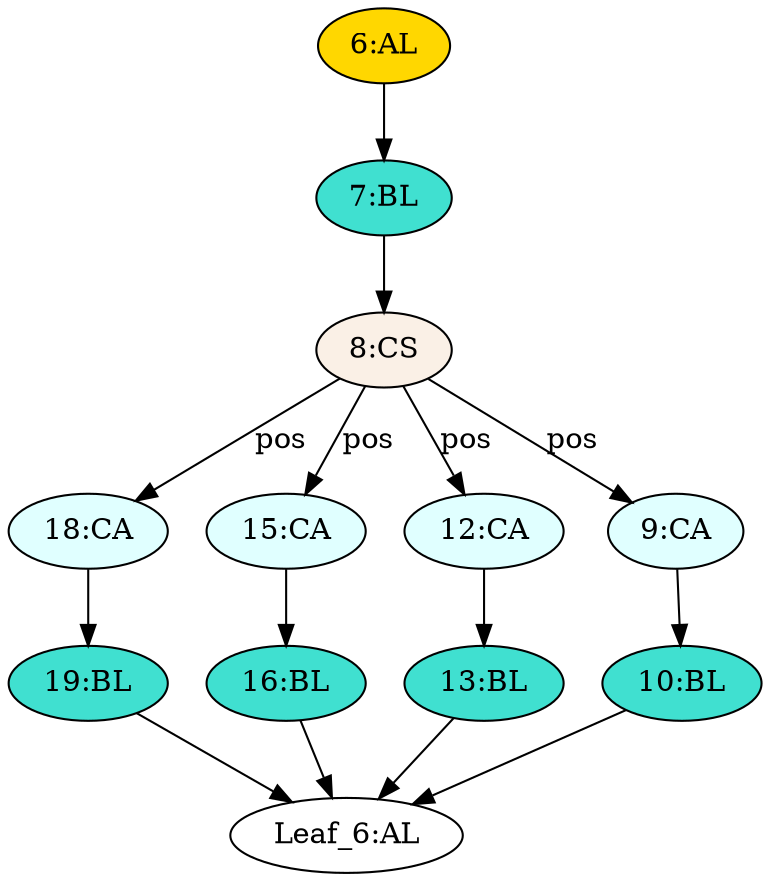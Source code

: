 strict digraph "" {
	node [label="\N"];
	"19:BL"	[ast="<pyverilog.vparser.ast.Block object at 0x7fe12a55b650>",
		fillcolor=turquoise,
		label="19:BL",
		statements="[]",
		style=filled,
		typ=Block];
	"Leaf_6:AL"	[def_var="[]",
		label="Leaf_6:AL"];
	"19:BL" -> "Leaf_6:AL"	[cond="[]",
		lineno=None];
	"7:BL"	[ast="<pyverilog.vparser.ast.Block object at 0x7fe12a55bcd0>",
		fillcolor=turquoise,
		label="7:BL",
		statements="[]",
		style=filled,
		typ=Block];
	"8:CS"	[ast="<pyverilog.vparser.ast.CaseStatement object at 0x7fe12a55b710>",
		fillcolor=linen,
		label="8:CS",
		statements="[]",
		style=filled,
		typ=CaseStatement];
	"7:BL" -> "8:CS"	[cond="[]",
		lineno=None];
	"18:CA"	[ast="<pyverilog.vparser.ast.Case object at 0x7fe12a55ba50>",
		fillcolor=lightcyan,
		label="18:CA",
		statements="[]",
		style=filled,
		typ=Case];
	"8:CS" -> "18:CA"	[cond="['pos']",
		label=pos,
		lineno=8];
	"15:CA"	[ast="<pyverilog.vparser.ast.Case object at 0x7fe12a55b950>",
		fillcolor=lightcyan,
		label="15:CA",
		statements="[]",
		style=filled,
		typ=Case];
	"8:CS" -> "15:CA"	[cond="['pos']",
		label=pos,
		lineno=8];
	"12:CA"	[ast="<pyverilog.vparser.ast.Case object at 0x7fe12a55b890>",
		fillcolor=lightcyan,
		label="12:CA",
		statements="[]",
		style=filled,
		typ=Case];
	"8:CS" -> "12:CA"	[cond="['pos']",
		label=pos,
		lineno=8];
	"9:CA"	[ast="<pyverilog.vparser.ast.Case object at 0x7fe12a55b7d0>",
		fillcolor=lightcyan,
		label="9:CA",
		statements="[]",
		style=filled,
		typ=Case];
	"8:CS" -> "9:CA"	[cond="['pos']",
		label=pos,
		lineno=8];
	"13:BL"	[ast="<pyverilog.vparser.ast.Block object at 0x7fe12a55b910>",
		fillcolor=turquoise,
		label="13:BL",
		statements="[]",
		style=filled,
		typ=Block];
	"13:BL" -> "Leaf_6:AL"	[cond="[]",
		lineno=None];
	"18:CA" -> "19:BL"	[cond="[]",
		lineno=None];
	"6:AL"	[ast="<pyverilog.vparser.ast.Always object at 0x7fe12a55bb50>",
		clk_sens=False,
		fillcolor=gold,
		label="6:AL",
		sens="['in', 'pos']",
		statements="[]",
		style=filled,
		typ=Always,
		use_var="['pos']"];
	"6:AL" -> "7:BL"	[cond="[]",
		lineno=None];
	"16:BL"	[ast="<pyverilog.vparser.ast.Block object at 0x7fe12a55b9d0>",
		fillcolor=turquoise,
		label="16:BL",
		statements="[]",
		style=filled,
		typ=Block];
	"15:CA" -> "16:BL"	[cond="[]",
		lineno=None];
	"10:BL"	[ast="<pyverilog.vparser.ast.Block object at 0x7fe12a55b850>",
		fillcolor=turquoise,
		label="10:BL",
		statements="[]",
		style=filled,
		typ=Block];
	"10:BL" -> "Leaf_6:AL"	[cond="[]",
		lineno=None];
	"12:CA" -> "13:BL"	[cond="[]",
		lineno=None];
	"16:BL" -> "Leaf_6:AL"	[cond="[]",
		lineno=None];
	"9:CA" -> "10:BL"	[cond="[]",
		lineno=None];
}
